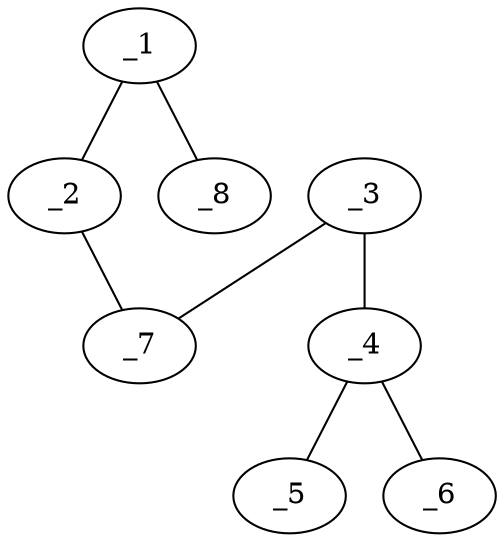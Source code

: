 graph molid692226 {
	_1	 [charge=0,
		chem=1,
		symbol="C  ",
		x="6.3301",
		y="0.25"];
	_2	 [charge=0,
		chem=1,
		symbol="C  ",
		x="5.4641",
		y="0.75"];
	_1 -- _2	 [valence=1];
	_8	 [charge=0,
		chem=1,
		symbol="C  ",
		x="7.1962",
		y="-0.25"];
	_1 -- _8	 [valence=3];
	_7	 [charge=0,
		chem=4,
		symbol="N  ",
		x="4.5981",
		y="0.25"];
	_2 -- _7	 [valence=1];
	_3	 [charge=0,
		chem=1,
		symbol="C  ",
		x="3.7321",
		y="0.75"];
	_4	 [charge=0,
		chem=1,
		symbol="C  ",
		x="2.866",
		y="0.25"];
	_3 -- _4	 [valence=1];
	_3 -- _7	 [valence=1];
	_5	 [charge=0,
		chem=2,
		symbol="O  ",
		x=2,
		y="0.75"];
	_4 -- _5	 [valence=2];
	_6	 [charge=0,
		chem=2,
		symbol="O  ",
		x="2.866",
		y="-0.75"];
	_4 -- _6	 [valence=1];
}
